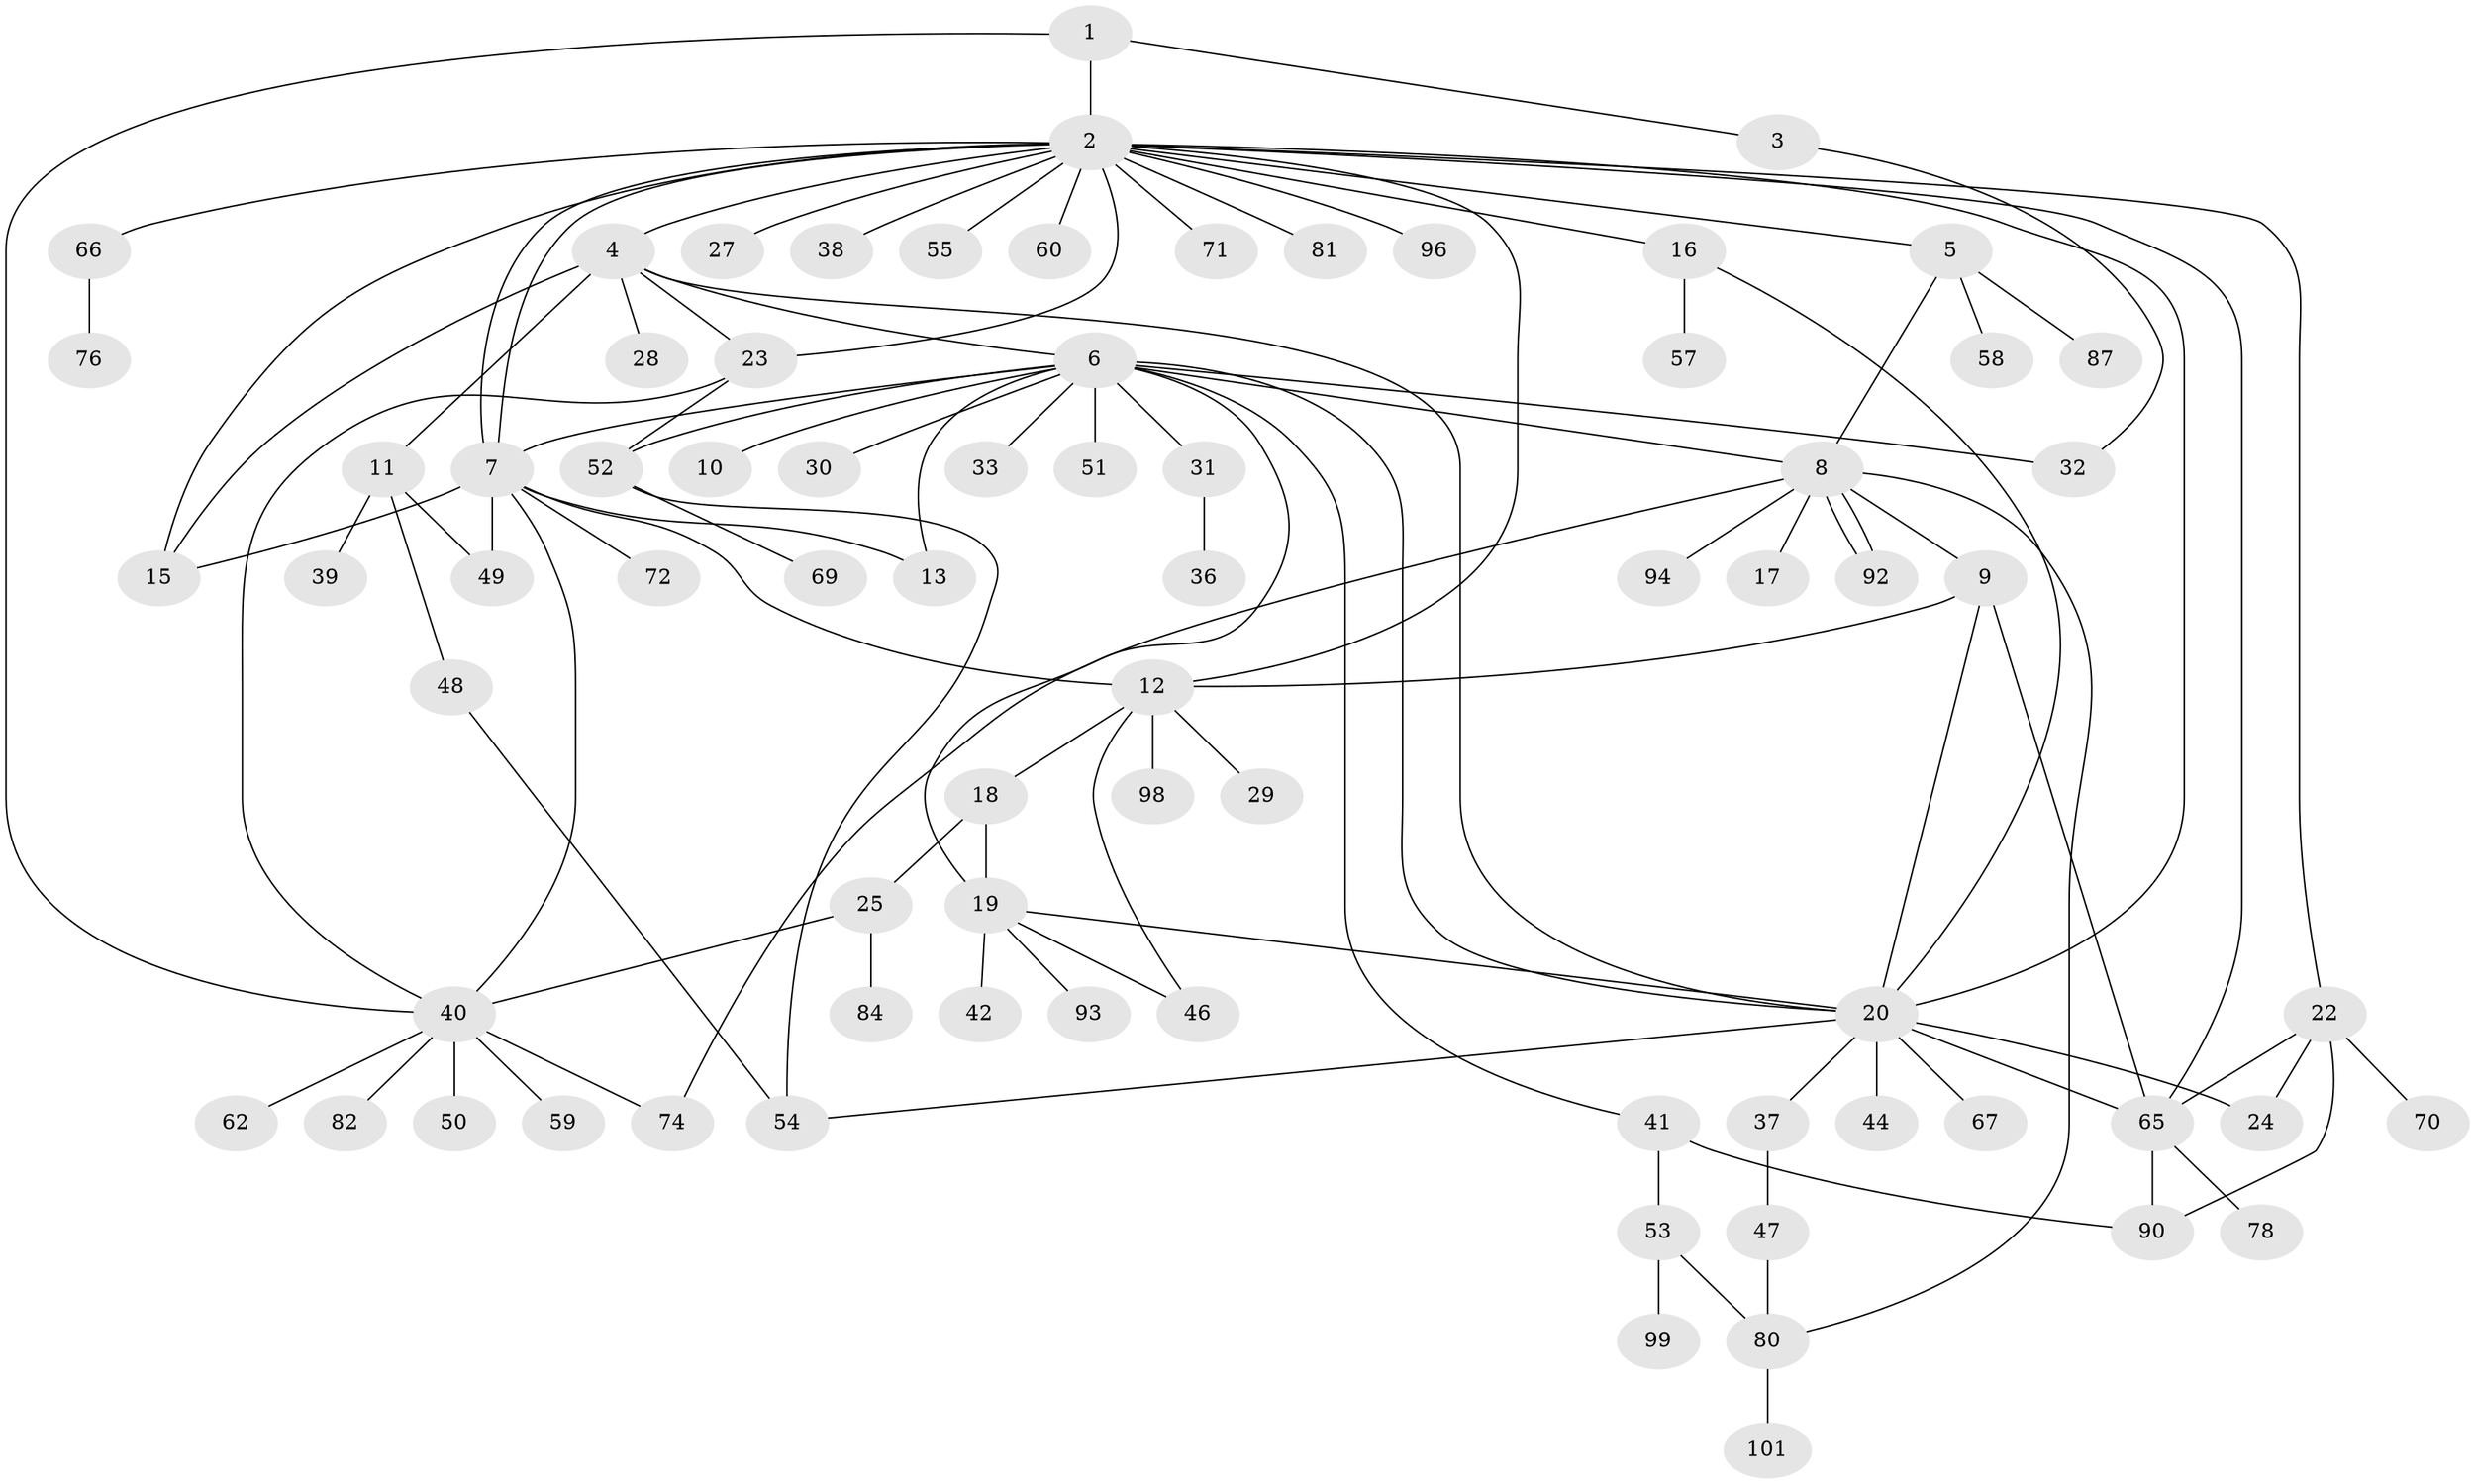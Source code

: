 // original degree distribution, {3: 0.09803921568627451, 22: 0.00980392156862745, 9: 0.029411764705882353, 4: 0.10784313725490197, 16: 0.00980392156862745, 1: 0.4803921568627451, 5: 0.029411764705882353, 2: 0.19607843137254902, 6: 0.0196078431372549, 11: 0.00980392156862745, 10: 0.00980392156862745}
// Generated by graph-tools (version 1.1) at 2025/11/02/27/25 16:11:16]
// undirected, 76 vertices, 109 edges
graph export_dot {
graph [start="1"]
  node [color=gray90,style=filled];
  1;
  2 [super="+61"];
  3 [super="+35"];
  4 [super="+86"];
  5;
  6 [super="+73"];
  7 [super="+63"];
  8 [super="+43"];
  9 [super="+21"];
  10;
  11 [super="+83"];
  12 [super="+14"];
  13 [super="+89"];
  15 [super="+64"];
  16 [super="+34"];
  17;
  18 [super="+102"];
  19 [super="+75"];
  20 [super="+26"];
  22;
  23;
  24;
  25;
  27;
  28 [super="+45"];
  29;
  30;
  31;
  32;
  33;
  36;
  37;
  38;
  39;
  40 [super="+97"];
  41 [super="+91"];
  42;
  44;
  46;
  47 [super="+77"];
  48;
  49;
  50;
  51 [super="+68"];
  52 [super="+100"];
  53 [super="+95"];
  54 [super="+56"];
  55;
  57;
  58 [super="+79"];
  59;
  60;
  62;
  65 [super="+88"];
  66;
  67;
  69;
  70;
  71;
  72;
  74;
  76;
  78;
  80 [super="+85"];
  81;
  82;
  84;
  87;
  90;
  92;
  93;
  94;
  96;
  98;
  99;
  101;
  1 -- 2;
  1 -- 3;
  1 -- 40;
  2 -- 4;
  2 -- 5;
  2 -- 7 [weight=2];
  2 -- 7;
  2 -- 12;
  2 -- 15;
  2 -- 16;
  2 -- 22;
  2 -- 23;
  2 -- 27;
  2 -- 38;
  2 -- 55;
  2 -- 60;
  2 -- 65;
  2 -- 66;
  2 -- 71;
  2 -- 81;
  2 -- 96;
  2 -- 20;
  3 -- 32;
  4 -- 6;
  4 -- 11;
  4 -- 15;
  4 -- 20 [weight=2];
  4 -- 23;
  4 -- 28;
  5 -- 8;
  5 -- 58;
  5 -- 87;
  6 -- 7;
  6 -- 8 [weight=2];
  6 -- 10;
  6 -- 13;
  6 -- 19;
  6 -- 30;
  6 -- 31;
  6 -- 32;
  6 -- 33;
  6 -- 41;
  6 -- 51;
  6 -- 52;
  6 -- 20;
  7 -- 40;
  7 -- 49;
  7 -- 72;
  7 -- 12;
  7 -- 15;
  7 -- 13;
  8 -- 9;
  8 -- 17;
  8 -- 74;
  8 -- 92;
  8 -- 92;
  8 -- 94;
  8 -- 80;
  9 -- 20;
  9 -- 65;
  9 -- 12;
  11 -- 39;
  11 -- 48;
  11 -- 49;
  12 -- 29;
  12 -- 98;
  12 -- 18;
  12 -- 46;
  16 -- 57;
  16 -- 20;
  18 -- 19;
  18 -- 25;
  19 -- 42;
  19 -- 46;
  19 -- 93;
  19 -- 20;
  20 -- 44;
  20 -- 65;
  20 -- 67;
  20 -- 37;
  20 -- 54;
  20 -- 24;
  22 -- 24;
  22 -- 65;
  22 -- 70;
  22 -- 90;
  23 -- 40;
  23 -- 52;
  25 -- 40;
  25 -- 84;
  31 -- 36;
  37 -- 47;
  40 -- 50;
  40 -- 59;
  40 -- 62;
  40 -- 74;
  40 -- 82;
  41 -- 53;
  41 -- 90;
  47 -- 80;
  48 -- 54;
  52 -- 69;
  52 -- 54;
  53 -- 99;
  53 -- 80;
  65 -- 78;
  65 -- 90;
  66 -- 76;
  80 -- 101;
}
